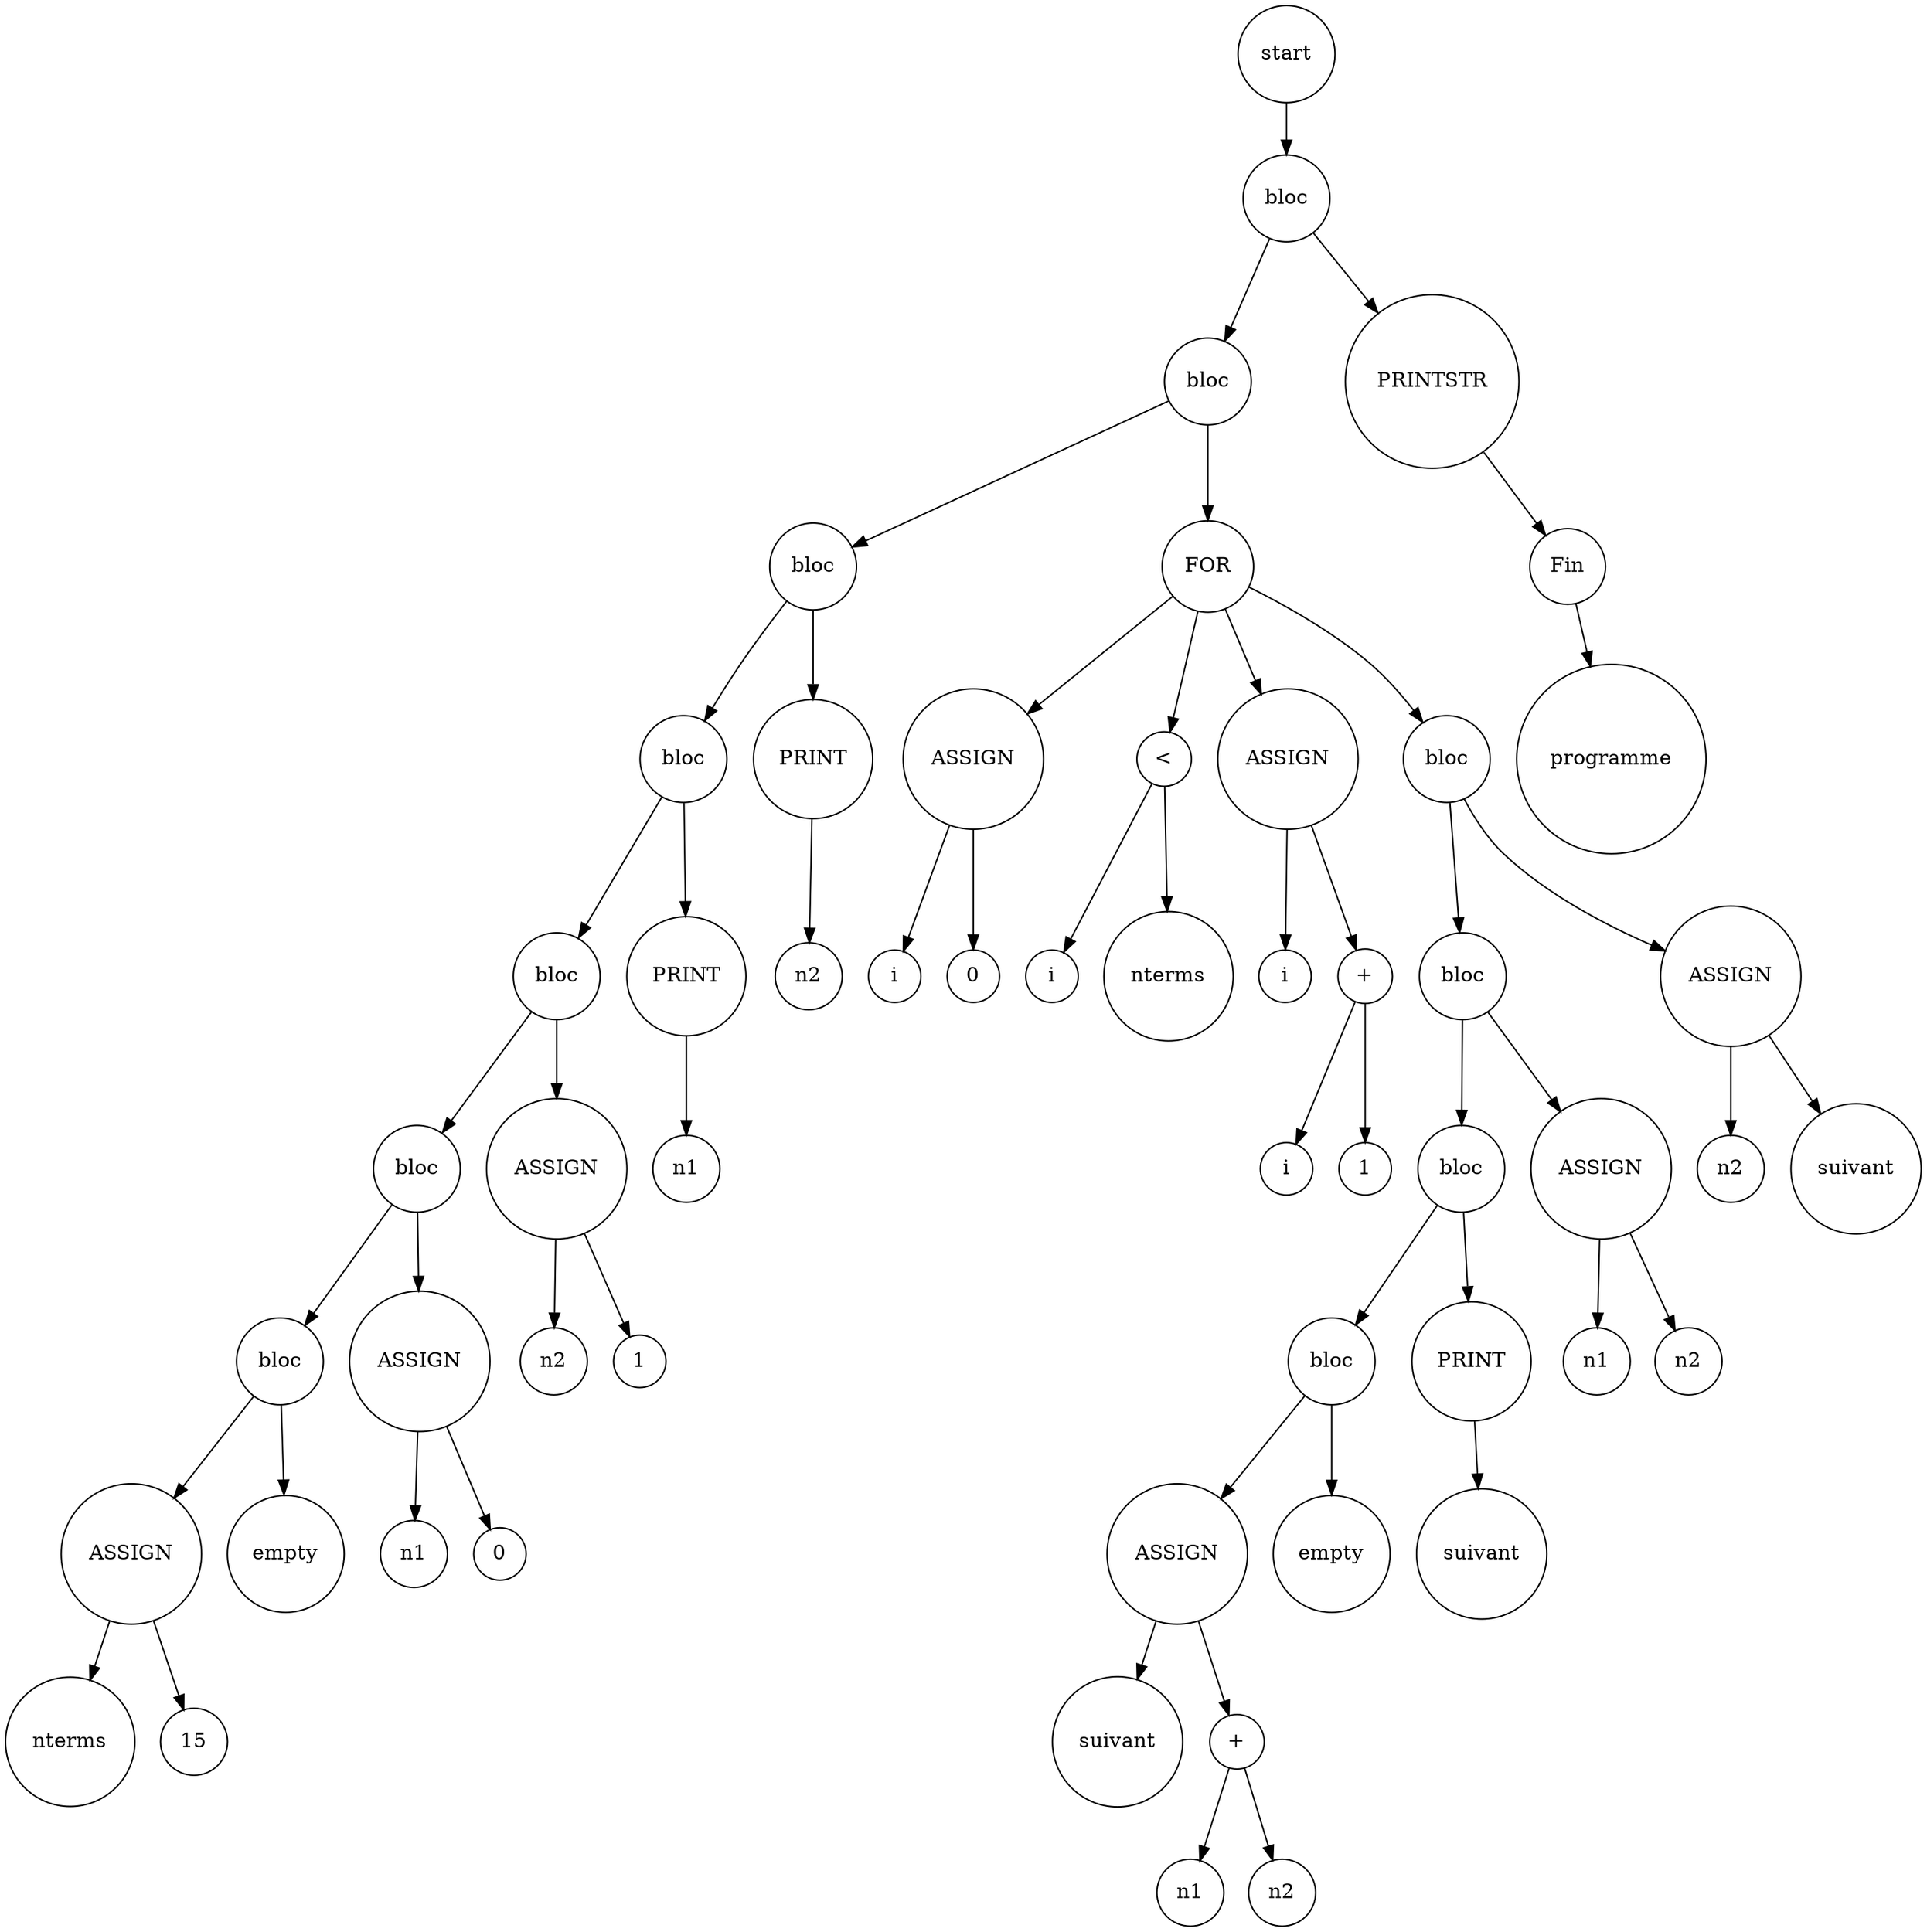 digraph {
	node [shape=circle]
	"90990171-8bc1-4f48-bcbd-5048a22ea8e9" [label=start]
	"4a4bafe0-9779-4dbb-a959-4bcb976a581e" [label=bloc]
	"cb817102-f3d3-47e2-9021-af414b0a2203" [label=bloc]
	"2ce94e48-7ac6-45df-9ae7-ff04de1bbd20" [label=bloc]
	"8ff4abaa-0f6f-4ef5-acbb-c3cbd9058658" [label=bloc]
	"233431cc-37be-46be-959b-156bae36ace5" [label=bloc]
	"7fc06ad0-f957-47a5-a1d7-02e789fb3b4d" [label=bloc]
	"0a084f54-3ced-4763-a233-731cb4229fa9" [label=bloc]
	"f7695b0c-8136-4fea-ad58-83b649e73ee0" [label=ASSIGN]
	"135b0438-6196-476d-81db-4aadb1da603a" [label=nterms]
	"f7695b0c-8136-4fea-ad58-83b649e73ee0" -> "135b0438-6196-476d-81db-4aadb1da603a" [arrowsize=1]
	"9173ded0-3f96-4060-a623-7598892fbb7a" [label=15]
	"f7695b0c-8136-4fea-ad58-83b649e73ee0" -> "9173ded0-3f96-4060-a623-7598892fbb7a" [arrowsize=1]
	"0a084f54-3ced-4763-a233-731cb4229fa9" -> "f7695b0c-8136-4fea-ad58-83b649e73ee0" [arrowsize=1]
	"006fd22a-bea2-4875-b818-a16f388dd5d4" [label=empty]
	"0a084f54-3ced-4763-a233-731cb4229fa9" -> "006fd22a-bea2-4875-b818-a16f388dd5d4" [arrowsize=1]
	"7fc06ad0-f957-47a5-a1d7-02e789fb3b4d" -> "0a084f54-3ced-4763-a233-731cb4229fa9" [arrowsize=1]
	"594819f6-1687-4466-8ac6-f34c6cb5743e" [label=ASSIGN]
	"0c1a6759-0bd1-4b41-877d-c0cef51c91af" [label=n1]
	"594819f6-1687-4466-8ac6-f34c6cb5743e" -> "0c1a6759-0bd1-4b41-877d-c0cef51c91af" [arrowsize=1]
	"f5ca7200-97ad-42bd-8bff-7a94d13c9c17" [label=0]
	"594819f6-1687-4466-8ac6-f34c6cb5743e" -> "f5ca7200-97ad-42bd-8bff-7a94d13c9c17" [arrowsize=1]
	"7fc06ad0-f957-47a5-a1d7-02e789fb3b4d" -> "594819f6-1687-4466-8ac6-f34c6cb5743e" [arrowsize=1]
	"233431cc-37be-46be-959b-156bae36ace5" -> "7fc06ad0-f957-47a5-a1d7-02e789fb3b4d" [arrowsize=1]
	"e01de568-e742-4b00-bcdb-e61e0096c639" [label=ASSIGN]
	"6601a23c-bb3d-4adf-91b5-aa224a97449a" [label=n2]
	"e01de568-e742-4b00-bcdb-e61e0096c639" -> "6601a23c-bb3d-4adf-91b5-aa224a97449a" [arrowsize=1]
	"0a3545db-e46f-4016-844d-dc3775c5a612" [label=1]
	"e01de568-e742-4b00-bcdb-e61e0096c639" -> "0a3545db-e46f-4016-844d-dc3775c5a612" [arrowsize=1]
	"233431cc-37be-46be-959b-156bae36ace5" -> "e01de568-e742-4b00-bcdb-e61e0096c639" [arrowsize=1]
	"8ff4abaa-0f6f-4ef5-acbb-c3cbd9058658" -> "233431cc-37be-46be-959b-156bae36ace5" [arrowsize=1]
	"7561be27-30e8-4409-88c4-e797c2c88f10" [label=PRINT]
	"7f0a4d38-4eff-4a03-95f8-0fa436d75289" [label=n1]
	"7561be27-30e8-4409-88c4-e797c2c88f10" -> "7f0a4d38-4eff-4a03-95f8-0fa436d75289" [arrowsize=1]
	"8ff4abaa-0f6f-4ef5-acbb-c3cbd9058658" -> "7561be27-30e8-4409-88c4-e797c2c88f10" [arrowsize=1]
	"2ce94e48-7ac6-45df-9ae7-ff04de1bbd20" -> "8ff4abaa-0f6f-4ef5-acbb-c3cbd9058658" [arrowsize=1]
	"9d1da9b4-ac11-4535-b47a-3f1b13d26a38" [label=PRINT]
	"7bf5e317-b250-459d-a104-6e2fe4f576c5" [label=n2]
	"9d1da9b4-ac11-4535-b47a-3f1b13d26a38" -> "7bf5e317-b250-459d-a104-6e2fe4f576c5" [arrowsize=1]
	"2ce94e48-7ac6-45df-9ae7-ff04de1bbd20" -> "9d1da9b4-ac11-4535-b47a-3f1b13d26a38" [arrowsize=1]
	"cb817102-f3d3-47e2-9021-af414b0a2203" -> "2ce94e48-7ac6-45df-9ae7-ff04de1bbd20" [arrowsize=1]
	"c4fac700-5726-4bea-aa85-d4b68a62029e" [label=FOR]
	"d07dd878-da01-4f1d-934d-cafb05dda65e" [label=ASSIGN]
	"be7f61ed-92c5-41e1-b511-3a27d894a230" [label=i]
	"d07dd878-da01-4f1d-934d-cafb05dda65e" -> "be7f61ed-92c5-41e1-b511-3a27d894a230" [arrowsize=1]
	"ca4b071e-ade7-44e2-83cb-784ad8a3e2ab" [label=0]
	"d07dd878-da01-4f1d-934d-cafb05dda65e" -> "ca4b071e-ade7-44e2-83cb-784ad8a3e2ab" [arrowsize=1]
	"c4fac700-5726-4bea-aa85-d4b68a62029e" -> "d07dd878-da01-4f1d-934d-cafb05dda65e" [arrowsize=1]
	"6ef7c5d5-e40b-4972-95ff-85dddfca8e7e" [label="<"]
	"b58e951e-fc13-4b86-9f2b-736f24f9304e" [label=i]
	"6ef7c5d5-e40b-4972-95ff-85dddfca8e7e" -> "b58e951e-fc13-4b86-9f2b-736f24f9304e" [arrowsize=1]
	"ef616313-53dd-4d42-9bd1-9e991f111c4f" [label=nterms]
	"6ef7c5d5-e40b-4972-95ff-85dddfca8e7e" -> "ef616313-53dd-4d42-9bd1-9e991f111c4f" [arrowsize=1]
	"c4fac700-5726-4bea-aa85-d4b68a62029e" -> "6ef7c5d5-e40b-4972-95ff-85dddfca8e7e" [arrowsize=1]
	"563dad1f-66ff-41bb-8251-027aecf5be0c" [label=ASSIGN]
	"c4e9fede-e5cb-407a-9790-4d8d1a342176" [label=i]
	"563dad1f-66ff-41bb-8251-027aecf5be0c" -> "c4e9fede-e5cb-407a-9790-4d8d1a342176" [arrowsize=1]
	"a59eb6a8-c22a-4dbd-89f2-0cbbe4d9a532" [label="+"]
	"6a86e9fa-3118-4b15-9ad6-6c0dd0e751fb" [label=i]
	"a59eb6a8-c22a-4dbd-89f2-0cbbe4d9a532" -> "6a86e9fa-3118-4b15-9ad6-6c0dd0e751fb" [arrowsize=1]
	"6affb8cf-61a5-4e0c-bb59-923619ca0a0b" [label=1]
	"a59eb6a8-c22a-4dbd-89f2-0cbbe4d9a532" -> "6affb8cf-61a5-4e0c-bb59-923619ca0a0b" [arrowsize=1]
	"563dad1f-66ff-41bb-8251-027aecf5be0c" -> "a59eb6a8-c22a-4dbd-89f2-0cbbe4d9a532" [arrowsize=1]
	"c4fac700-5726-4bea-aa85-d4b68a62029e" -> "563dad1f-66ff-41bb-8251-027aecf5be0c" [arrowsize=1]
	"50beb5f7-4150-4578-b247-dec3dd540b5b" [label=bloc]
	"a5244469-570e-48a2-9682-500090726756" [label=bloc]
	"7041aee2-c65b-4371-a477-3f0fba047b95" [label=bloc]
	"c84c838d-4492-436e-8785-0c6a0ec21896" [label=bloc]
	"5c8f17e4-cda1-462f-a560-0b580431044f" [label=ASSIGN]
	"b840f2b2-c396-4d32-b8ca-70939434fe36" [label=suivant]
	"5c8f17e4-cda1-462f-a560-0b580431044f" -> "b840f2b2-c396-4d32-b8ca-70939434fe36" [arrowsize=1]
	"09cef7d5-6565-4988-accb-33ec56613622" [label="+"]
	"549d635d-1b52-495f-b4f7-67d99bba9ed4" [label=n1]
	"09cef7d5-6565-4988-accb-33ec56613622" -> "549d635d-1b52-495f-b4f7-67d99bba9ed4" [arrowsize=1]
	"d9328977-705b-4fb0-bc8f-c7a9df9e00f1" [label=n2]
	"09cef7d5-6565-4988-accb-33ec56613622" -> "d9328977-705b-4fb0-bc8f-c7a9df9e00f1" [arrowsize=1]
	"5c8f17e4-cda1-462f-a560-0b580431044f" -> "09cef7d5-6565-4988-accb-33ec56613622" [arrowsize=1]
	"c84c838d-4492-436e-8785-0c6a0ec21896" -> "5c8f17e4-cda1-462f-a560-0b580431044f" [arrowsize=1]
	"dae3f7e9-0847-4d70-9baf-5c0e7aaefec9" [label=empty]
	"c84c838d-4492-436e-8785-0c6a0ec21896" -> "dae3f7e9-0847-4d70-9baf-5c0e7aaefec9" [arrowsize=1]
	"7041aee2-c65b-4371-a477-3f0fba047b95" -> "c84c838d-4492-436e-8785-0c6a0ec21896" [arrowsize=1]
	"a9fc5808-6a88-445f-869c-c9eb6344913e" [label=PRINT]
	"758a3c94-ab98-443b-a755-69bf904f3435" [label=suivant]
	"a9fc5808-6a88-445f-869c-c9eb6344913e" -> "758a3c94-ab98-443b-a755-69bf904f3435" [arrowsize=1]
	"7041aee2-c65b-4371-a477-3f0fba047b95" -> "a9fc5808-6a88-445f-869c-c9eb6344913e" [arrowsize=1]
	"a5244469-570e-48a2-9682-500090726756" -> "7041aee2-c65b-4371-a477-3f0fba047b95" [arrowsize=1]
	"cc8df228-4f49-43fc-919f-1de3c5284b23" [label=ASSIGN]
	"dc7d1b2d-f86b-431f-b58b-db71ba69115b" [label=n1]
	"cc8df228-4f49-43fc-919f-1de3c5284b23" -> "dc7d1b2d-f86b-431f-b58b-db71ba69115b" [arrowsize=1]
	"8d93597a-916d-44c9-ae8a-fc737709861a" [label=n2]
	"cc8df228-4f49-43fc-919f-1de3c5284b23" -> "8d93597a-916d-44c9-ae8a-fc737709861a" [arrowsize=1]
	"a5244469-570e-48a2-9682-500090726756" -> "cc8df228-4f49-43fc-919f-1de3c5284b23" [arrowsize=1]
	"50beb5f7-4150-4578-b247-dec3dd540b5b" -> "a5244469-570e-48a2-9682-500090726756" [arrowsize=1]
	"acc35e78-50d8-4e66-ba9c-4eb29d2a01a8" [label=ASSIGN]
	"df911e6c-c782-446b-98b3-8a33fef9b0a7" [label=n2]
	"acc35e78-50d8-4e66-ba9c-4eb29d2a01a8" -> "df911e6c-c782-446b-98b3-8a33fef9b0a7" [arrowsize=1]
	"7ecb242d-078d-4fef-9406-38069a607def" [label=suivant]
	"acc35e78-50d8-4e66-ba9c-4eb29d2a01a8" -> "7ecb242d-078d-4fef-9406-38069a607def" [arrowsize=1]
	"50beb5f7-4150-4578-b247-dec3dd540b5b" -> "acc35e78-50d8-4e66-ba9c-4eb29d2a01a8" [arrowsize=1]
	"c4fac700-5726-4bea-aa85-d4b68a62029e" -> "50beb5f7-4150-4578-b247-dec3dd540b5b" [arrowsize=1]
	"cb817102-f3d3-47e2-9021-af414b0a2203" -> "c4fac700-5726-4bea-aa85-d4b68a62029e" [arrowsize=1]
	"4a4bafe0-9779-4dbb-a959-4bcb976a581e" -> "cb817102-f3d3-47e2-9021-af414b0a2203" [arrowsize=1]
	"a7ead845-31a3-438d-918f-7099c8f85dca" [label=PRINTSTR]
	"48309792-12d2-4d4a-8933-f337ea7e2eab" [label=Fin]
	"697c06dd-e510-4442-bc88-3af0f92bd85a" [label=programme]
	"48309792-12d2-4d4a-8933-f337ea7e2eab" -> "697c06dd-e510-4442-bc88-3af0f92bd85a" [arrowsize=1]
	"a7ead845-31a3-438d-918f-7099c8f85dca" -> "48309792-12d2-4d4a-8933-f337ea7e2eab" [arrowsize=1]
	"4a4bafe0-9779-4dbb-a959-4bcb976a581e" -> "a7ead845-31a3-438d-918f-7099c8f85dca" [arrowsize=1]
	"90990171-8bc1-4f48-bcbd-5048a22ea8e9" -> "4a4bafe0-9779-4dbb-a959-4bcb976a581e" [arrowsize=1]
}

